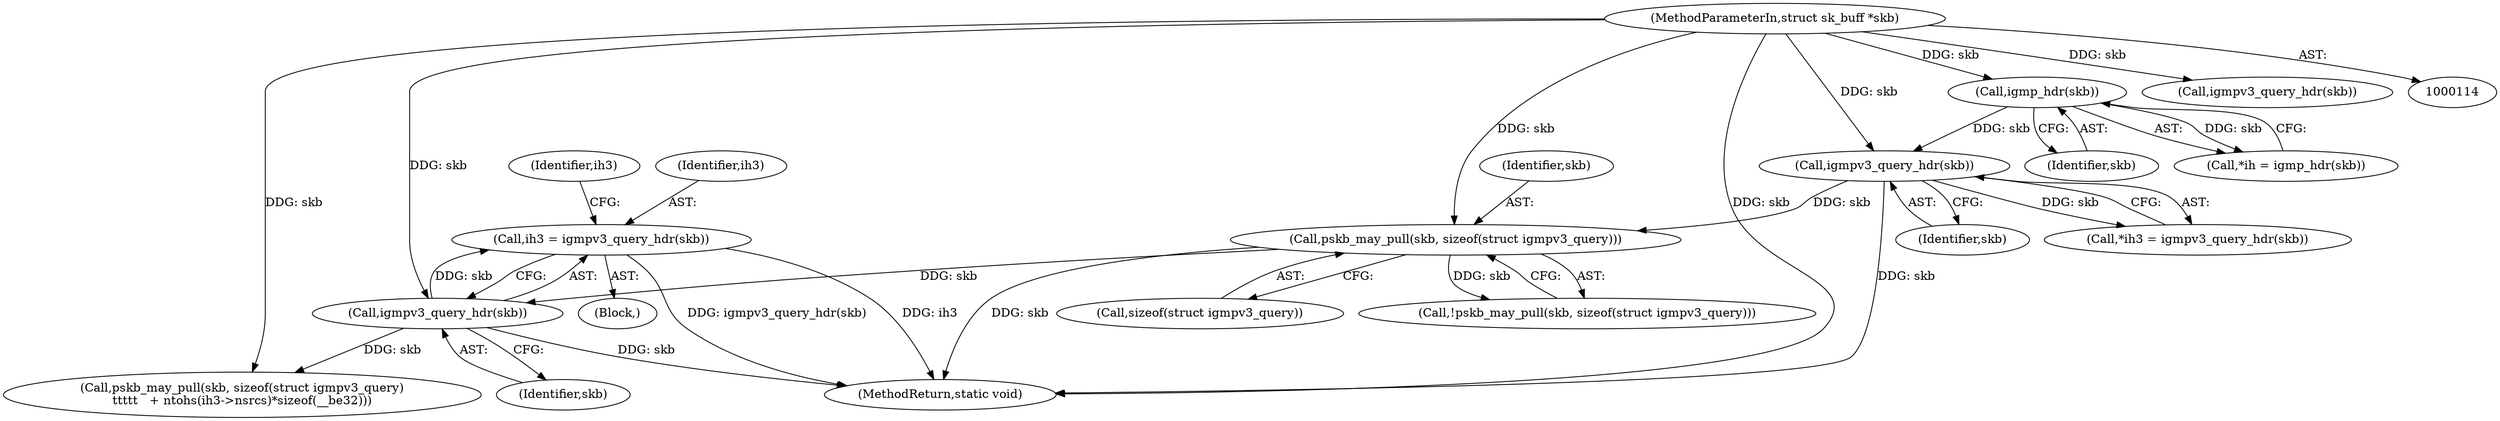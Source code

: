 digraph "0_linux_a8c1f65c79cbbb2f7da782d4c9d15639a9b94b27@pointer" {
"1000247" [label="(Call,ih3 = igmpv3_query_hdr(skb))"];
"1000249" [label="(Call,igmpv3_query_hdr(skb))"];
"1000242" [label="(Call,pskb_may_pull(skb, sizeof(struct igmpv3_query)))"];
"1000127" [label="(Call,igmpv3_query_hdr(skb))"];
"1000122" [label="(Call,igmp_hdr(skb))"];
"1000116" [label="(MethodParameterIn,struct sk_buff *skb)"];
"1000120" [label="(Call,*ih = igmp_hdr(skb))"];
"1000250" [label="(Identifier,skb)"];
"1000258" [label="(Call,pskb_may_pull(skb, sizeof(struct igmpv3_query)\n\t\t\t\t\t   + ntohs(ih3->nsrcs)*sizeof(__be32)))"];
"1000253" [label="(Identifier,ih3)"];
"1000273" [label="(Call,igmpv3_query_hdr(skb))"];
"1000122" [label="(Call,igmp_hdr(skb))"];
"1000127" [label="(Call,igmpv3_query_hdr(skb))"];
"1000241" [label="(Call,!pskb_may_pull(skb, sizeof(struct igmpv3_query)))"];
"1000396" [label="(MethodReturn,static void)"];
"1000243" [label="(Identifier,skb)"];
"1000125" [label="(Call,*ih3 = igmpv3_query_hdr(skb))"];
"1000242" [label="(Call,pskb_may_pull(skb, sizeof(struct igmpv3_query)))"];
"1000249" [label="(Call,igmpv3_query_hdr(skb))"];
"1000247" [label="(Call,ih3 = igmpv3_query_hdr(skb))"];
"1000128" [label="(Identifier,skb)"];
"1000123" [label="(Identifier,skb)"];
"1000116" [label="(MethodParameterIn,struct sk_buff *skb)"];
"1000244" [label="(Call,sizeof(struct igmpv3_query))"];
"1000239" [label="(Block,)"];
"1000248" [label="(Identifier,ih3)"];
"1000247" -> "1000239"  [label="AST: "];
"1000247" -> "1000249"  [label="CFG: "];
"1000248" -> "1000247"  [label="AST: "];
"1000249" -> "1000247"  [label="AST: "];
"1000253" -> "1000247"  [label="CFG: "];
"1000247" -> "1000396"  [label="DDG: ih3"];
"1000247" -> "1000396"  [label="DDG: igmpv3_query_hdr(skb)"];
"1000249" -> "1000247"  [label="DDG: skb"];
"1000249" -> "1000250"  [label="CFG: "];
"1000250" -> "1000249"  [label="AST: "];
"1000249" -> "1000396"  [label="DDG: skb"];
"1000242" -> "1000249"  [label="DDG: skb"];
"1000116" -> "1000249"  [label="DDG: skb"];
"1000249" -> "1000258"  [label="DDG: skb"];
"1000242" -> "1000241"  [label="AST: "];
"1000242" -> "1000244"  [label="CFG: "];
"1000243" -> "1000242"  [label="AST: "];
"1000244" -> "1000242"  [label="AST: "];
"1000241" -> "1000242"  [label="CFG: "];
"1000242" -> "1000396"  [label="DDG: skb"];
"1000242" -> "1000241"  [label="DDG: skb"];
"1000127" -> "1000242"  [label="DDG: skb"];
"1000116" -> "1000242"  [label="DDG: skb"];
"1000127" -> "1000125"  [label="AST: "];
"1000127" -> "1000128"  [label="CFG: "];
"1000128" -> "1000127"  [label="AST: "];
"1000125" -> "1000127"  [label="CFG: "];
"1000127" -> "1000396"  [label="DDG: skb"];
"1000127" -> "1000125"  [label="DDG: skb"];
"1000122" -> "1000127"  [label="DDG: skb"];
"1000116" -> "1000127"  [label="DDG: skb"];
"1000122" -> "1000120"  [label="AST: "];
"1000122" -> "1000123"  [label="CFG: "];
"1000123" -> "1000122"  [label="AST: "];
"1000120" -> "1000122"  [label="CFG: "];
"1000122" -> "1000120"  [label="DDG: skb"];
"1000116" -> "1000122"  [label="DDG: skb"];
"1000116" -> "1000114"  [label="AST: "];
"1000116" -> "1000396"  [label="DDG: skb"];
"1000116" -> "1000258"  [label="DDG: skb"];
"1000116" -> "1000273"  [label="DDG: skb"];
}
